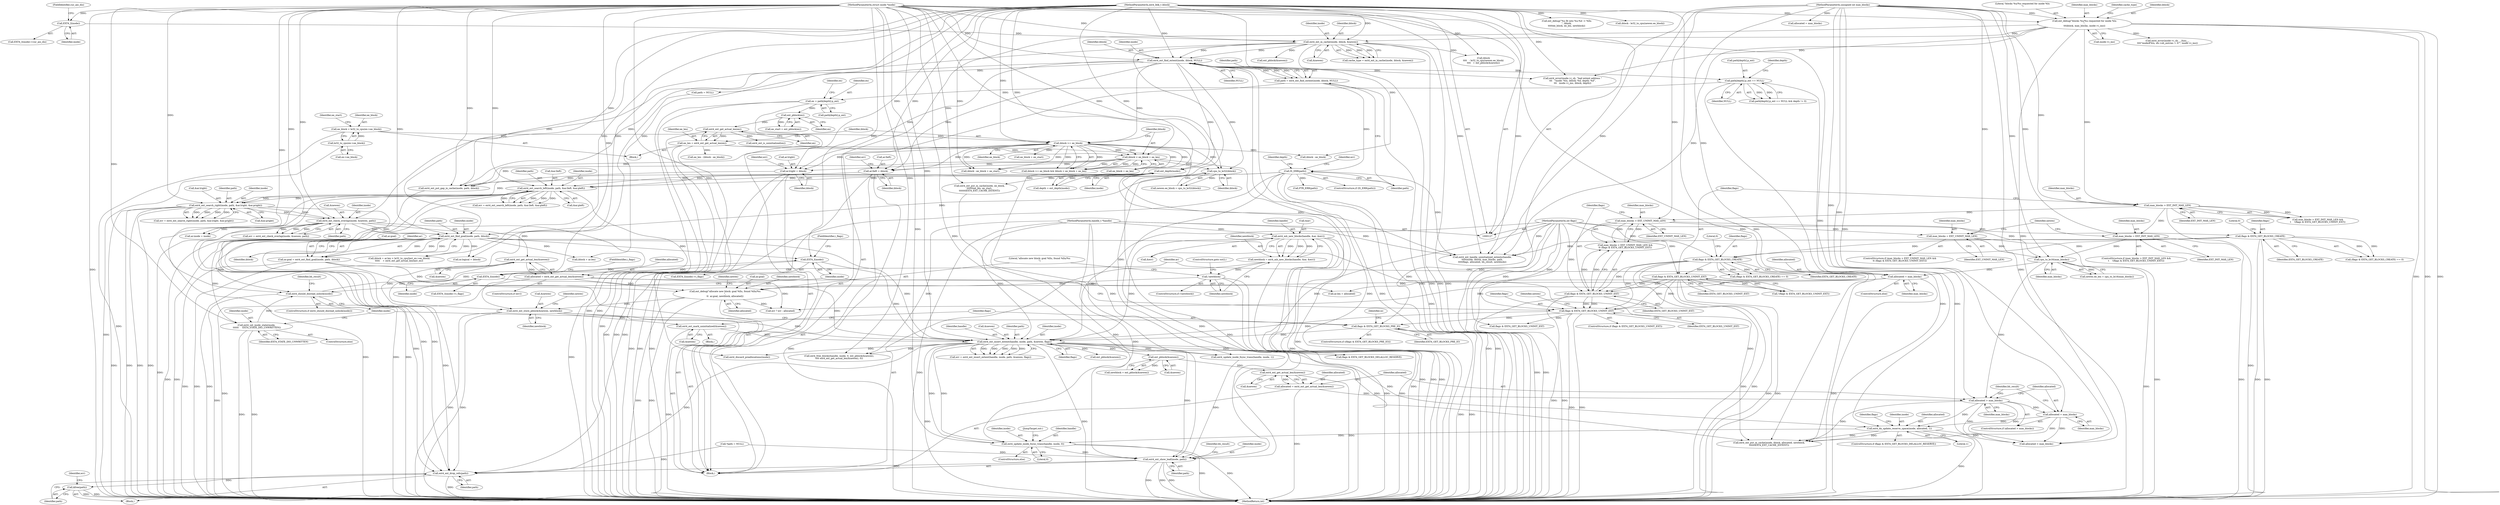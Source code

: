 digraph "0_linux_744692dc059845b2a3022119871846e74d4f6e11@pointer" {
"1000707" [label="(Call,ext4_update_inode_fsync_trans(handle, inode, 0))"];
"1000638" [label="(Call,ext4_ext_insert_extent(handle, inode, path, &newex, flags))"];
"1000523" [label="(Call,ext4_mb_new_blocks(handle, &ar, &err))"];
"1000128" [label="(MethodParameterIn,handle_t *handle)"];
"1000615" [label="(Call,EXT4_I(inode))"];
"1000585" [label="(Call,EXT4_I(inode))"];
"1000577" [label="(Call,ext4_should_dioread_nolock(inode))"];
"1000573" [label="(Call,ext4_set_inode_state(inode,\n \t\t\t\t\t\t     EXT4_STATE_DIO_UNWRITTEN))"];
"1000491" [label="(Call,ext4_ext_find_goal(inode, path, iblock))"];
"1000129" [label="(MethodParameterIn,struct inode *inode)"];
"1000466" [label="(Call,ext4_ext_check_overlap(inode, &newex, path))"];
"1000414" [label="(Call,ext4_ext_search_right(inode, path, &ar.lright, &ar.pright))"];
"1000393" [label="(Call,ext4_ext_search_left(inode, path, &ar.lleft, &ar.pleft))"];
"1000253" [label="(Call,ext_depth(inode))"];
"1000235" [label="(Call,ext4_ext_find_extent(inode, iblock, NULL))"];
"1000178" [label="(Call,ext4_ext_in_cache(inode, iblock, &newex))"];
"1000160" [label="(Call,EXT4_I(inode))"];
"1000169" [label="(Call,ext_debug(\"blocks %u/%u requested for inode %lu\n\",\n\t\t\tiblock, max_blocks, inode->i_ino))"];
"1000130" [label="(MethodParameterIn,ext4_lblk_t iblock)"];
"1000131" [label="(MethodParameterIn,unsigned int max_blocks)"];
"1000240" [label="(Call,IS_ERR(path))"];
"1000233" [label="(Call,path = ext4_ext_find_extent(inode, iblock, NULL))"];
"1000386" [label="(Call,ar.lleft = iblock)"];
"1000322" [label="(Call,iblock < ee_block + ee_len)"];
"1000319" [label="(Call,iblock >= ee_block)"];
"1000301" [label="(Call,ee_block = le32_to_cpu(ex->ee_block))"];
"1000303" [label="(Call,le32_to_cpu(ex->ee_block))"];
"1000313" [label="(Call,ee_len = ext4_ext_get_actual_len(ex))"];
"1000315" [label="(Call,ext4_ext_get_actual_len(ex))"];
"1000310" [label="(Call,ext_pblock(ex))"];
"1000290" [label="(Call,ex = path[depth].p_ext)"];
"1000257" [label="(Call,path[depth].p_ext == NULL)"];
"1000407" [label="(Call,ar.lright = iblock)"];
"1000456" [label="(Call,cpu_to_le32(iblock))"];
"1000557" [label="(Call,ext4_ext_mark_uninitialized(&newex))"];
"1000540" [label="(Call,ext4_ext_store_pblock(&newex, newblock))"];
"1000475" [label="(Call,ext4_ext_get_actual_len(&newex))"];
"1000533" [label="(Call,ext_debug(\"allocate new block: goal %llu, found %llu/%u\n\",\n\t\t  ar.goal, newblock, allocated))"];
"1000487" [label="(Call,ar.goal = ext4_ext_find_goal(inode, path, iblock))"];
"1000530" [label="(Call,!newblock)"];
"1000521" [label="(Call,newblock = ext4_mb_new_blocks(handle, &ar, &err))"];
"1000473" [label="(Call,allocated = ext4_ext_get_actual_len(&newex))"];
"1000479" [label="(Call,allocated = max_blocks)"];
"1000462" [label="(Call,cpu_to_le16(max_blocks))"];
"1000437" [label="(Call,max_blocks = EXT_INIT_MAX_LEN)"];
"1000430" [label="(Call,max_blocks > EXT_INIT_MAX_LEN)"];
"1000449" [label="(Call,max_blocks = EXT_UNINIT_MAX_LEN)"];
"1000443" [label="(Call,max_blocks > EXT_UNINIT_MAX_LEN)"];
"1000561" [label="(Call,flags & EXT4_GET_BLOCKS_PRE_IO)"];
"1000553" [label="(Call,flags & EXT4_GET_BLOCKS_UNINIT_EXT)"];
"1000376" [label="(Call,flags & EXT4_GET_BLOCKS_CREATE)"];
"1000193" [label="(Call,flags & EXT4_GET_BLOCKS_CREATE)"];
"1000133" [label="(MethodParameterIn,int flags)"];
"1000446" [label="(Call,flags & EXT4_GET_BLOCKS_UNINIT_EXT)"];
"1000434" [label="(Call,flags & EXT4_GET_BLOCKS_UNINIT_EXT)"];
"1000685" [label="(Call,ext4_da_update_reserve_space(inode, allocated, 1))"];
"1000676" [label="(Call,allocated = max_blocks)"];
"1000673" [label="(Call,allocated > max_blocks)"];
"1000667" [label="(Call,allocated = ext4_ext_get_actual_len(&newex))"];
"1000669" [label="(Call,ext4_ext_get_actual_len(&newex))"];
"1000664" [label="(Call,ext_pblock(&newex))"];
"1000719" [label="(Call,ext4_ext_show_leaf(inode, path))"];
"1000742" [label="(Call,ext4_ext_drop_refs(path))"];
"1000744" [label="(Call,kfree(path))"];
"1000561" [label="(Call,flags & EXT4_GET_BLOCKS_PRE_IO)"];
"1000711" [label="(JumpTarget,out:)"];
"1000494" [label="(Identifier,iblock)"];
"1000265" [label="(Identifier,depth)"];
"1000723" [label="(Identifier,bh_result)"];
"1000482" [label="(Call,ar.inode = inode)"];
"1000667" [label="(Call,allocated = ext4_ext_get_actual_len(&newex))"];
"1000391" [label="(Call,err = ext4_ext_search_left(inode, path, &ar.lleft, &ar.pleft))"];
"1000681" [label="(ControlStructure,if (flags & EXT4_GET_BLOCKS_DELALLOC_RESERVE))"];
"1000308" [label="(Call,ee_start = ext_pblock(ex))"];
"1000672" [label="(ControlStructure,if (allocated > max_blocks))"];
"1000235" [label="(Call,ext4_ext_find_extent(inode, iblock, NULL))"];
"1000464" [label="(Call,err = ext4_ext_check_overlap(inode, &newex, path))"];
"1000298" [label="(Identifier,ex)"];
"1000533" [label="(Call,ext_debug(\"allocate new block: goal %llu, found %llu/%u\n\",\n\t\t  ar.goal, newblock, allocated))"];
"1000375" [label="(Call,(flags & EXT4_GET_BLOCKS_CREATE) == 0)"];
"1000180" [label="(Identifier,iblock)"];
"1000449" [label="(Call,max_blocks = EXT_UNINIT_MAX_LEN)"];
"1000475" [label="(Call,ext4_ext_get_actual_len(&newex))"];
"1000451" [label="(Identifier,EXT_UNINIT_MAX_LEN)"];
"1000680" [label="(Identifier,bh_result)"];
"1000686" [label="(Identifier,inode)"];
"1000207" [label="(Call,iblock\n\t\t\t\t   - le32_to_cpu(newex.ee_block)\n\t\t\t\t   + ext_pblock(&newex))"];
"1000362" [label="(Call,ext4_ext_handle_uninitialized_extents(handle,\n\t\t\t\t\tinode, iblock, max_blocks, path,\n\t\t\t\t\tflags, allocated, bh_result, newblock))"];
"1000500" [label="(Call,ar.len = allocated)"];
"1000304" [label="(Call,ex->ee_block)"];
"1000376" [label="(Call,flags & EXT4_GET_BLOCKS_CREATE)"];
"1000573" [label="(Call,ext4_set_inode_state(inode,\n \t\t\t\t\t\t     EXT4_STATE_DIO_UNWRITTEN))"];
"1000487" [label="(Call,ar.goal = ext4_ext_find_goal(inode, path, iblock))"];
"1000254" [label="(Identifier,inode)"];
"1000495" [label="(Call,ar.logical = iblock)"];
"1000555" [label="(Identifier,EXT4_GET_BLOCKS_UNINIT_EXT)"];
"1000176" [label="(Call,cache_type = ext4_ext_in_cache(inode, iblock, &newex))"];
"1000131" [label="(MethodParameterIn,unsigned int max_blocks)"];
"1000691" [label="(Call,flags & EXT4_GET_BLOCKS_UNINIT_EXT)"];
"1000675" [label="(Identifier,max_blocks)"];
"1000128" [label="(MethodParameterIn,handle_t *handle)"];
"1000577" [label="(Call,ext4_should_dioread_nolock(inode))"];
"1000492" [label="(Identifier,inode)"];
"1000470" [label="(Identifier,path)"];
"1000377" [label="(Identifier,flags)"];
"1000741" [label="(Block,)"];
"1000713" [label="(Call,allocated > max_blocks)"];
"1000161" [label="(Identifier,inode)"];
"1000586" [label="(Identifier,inode)"];
"1000532" [label="(ControlStructure,goto out2;)"];
"1000313" [label="(Call,ee_len = ext4_ext_get_actual_len(ex))"];
"1000415" [label="(Identifier,inode)"];
"1000134" [label="(Block,)"];
"1000601" [label="(Call,iblock + ar.len)"];
"1000330" [label="(Call,iblock - ee_block + ee_start)"];
"1000444" [label="(Identifier,max_blocks)"];
"1000491" [label="(Call,ext4_ext_find_goal(inode, path, iblock))"];
"1000665" [label="(Call,&newex)"];
"1000702" [label="(Call,ext4_update_inode_fsync_trans(handle, inode, 1))"];
"1000162" [label="(FieldIdentifier,cur_aio_dio)"];
"1000436" [label="(Identifier,EXT4_GET_BLOCKS_UNINIT_EXT)"];
"1000688" [label="(Literal,1)"];
"1000309" [label="(Identifier,ee_start)"];
"1000314" [label="(Identifier,ee_len)"];
"1000748" [label="(Identifier,err)"];
"1000614" [label="(Call,EXT4_I(inode)->i_flags)"];
"1000615" [label="(Call,EXT4_I(inode))"];
"1000290" [label="(Call,ex = path[depth].p_ext)"];
"1000433" [label="(Call,!(flags & EXT4_GET_BLOCKS_UNINIT_EXT))"];
"1000542" [label="(Identifier,newex)"];
"1000466" [label="(Call,ext4_ext_check_overlap(inode, &newex, path))"];
"1000479" [label="(Call,allocated = max_blocks)"];
"1000751" [label="(MethodReturn,int)"];
"1000437" [label="(Call,max_blocks = EXT_INIT_MAX_LEN)"];
"1000530" [label="(Call,!newblock)"];
"1000650" [label="(Call,ext4_free_blocks(handle, inode, 0, ext_pblock(&newex),\n\t\t\t\t ext4_ext_get_actual_len(&newex), 0))"];
"1000454" [label="(Identifier,newex)"];
"1000302" [label="(Identifier,ee_block)"];
"1000179" [label="(Identifier,inode)"];
"1000421" [label="(Call,&ar.pright)"];
"1000435" [label="(Identifier,flags)"];
"1000587" [label="(FieldIdentifier,i_flags)"];
"1000478" [label="(ControlStructure,else)"];
"1000136" [label="(Call,*path = NULL)"];
"1000640" [label="(Identifier,inode)"];
"1000253" [label="(Call,ext_depth(inode))"];
"1000236" [label="(Identifier,inode)"];
"1000178" [label="(Call,ext4_ext_in_cache(inode, iblock, &newex))"];
"1000716" [label="(Call,allocated = max_blocks)"];
"1000319" [label="(Call,iblock >= ee_block)"];
"1000311" [label="(Identifier,ex)"];
"1000256" [label="(Call,path[depth].p_ext == NULL && depth != 0)"];
"1000323" [label="(Identifier,iblock)"];
"1000413" [label="(Identifier,err)"];
"1000708" [label="(Identifier,handle)"];
"1000639" [label="(Identifier,handle)"];
"1000173" [label="(Call,inode->i_ino)"];
"1000428" [label="(ControlStructure,if (max_blocks > EXT_INIT_MAX_LEN &&\n\t    !(flags & EXT4_GET_BLOCKS_UNINIT_EXT)))"];
"1000531" [label="(Identifier,newblock)"];
"1000432" [label="(Identifier,EXT_INIT_MAX_LEN)"];
"1000541" [label="(Call,&newex)"];
"1000322" [label="(Call,iblock < ee_block + ee_len)"];
"1000677" [label="(Identifier,allocated)"];
"1000434" [label="(Call,flags & EXT4_GET_BLOCKS_UNINIT_EXT)"];
"1000575" [label="(Identifier,EXT4_STATE_DIO_UNWRITTEN)"];
"1000687" [label="(Identifier,allocated)"];
"1000744" [label="(Call,kfree(path))"];
"1000450" [label="(Identifier,max_blocks)"];
"1000159" [label="(Call,EXT4_I(inode)->cur_aio_dio)"];
"1000636" [label="(Call,err = ext4_ext_insert_extent(handle, inode, path, &newex, flags))"];
"1000493" [label="(Identifier,path)"];
"1000546" [label="(Identifier,newex)"];
"1000238" [label="(Identifier,NULL)"];
"1000172" [label="(Identifier,max_blocks)"];
"1000481" [label="(Identifier,max_blocks)"];
"1000353" [label="(Call,ext4_ext_put_in_cache(inode, ee_block,\n\t\t\t\t\t\t\tee_len, ee_start,\n\t\t\t\t\t\t\tEXT4_EXT_CACHE_EXTENT))"];
"1000617" [label="(FieldIdentifier,i_flags)"];
"1000535" [label="(Call,ar.goal)"];
"1000642" [label="(Call,&newex)"];
"1000682" [label="(Call,flags & EXT4_GET_BLOCKS_DELALLOC_RESERVE)"];
"1000674" [label="(Identifier,allocated)"];
"1000234" [label="(Identifier,path)"];
"1000669" [label="(Call,ext4_ext_get_actual_len(&newex))"];
"1000719" [label="(Call,ext4_ext_show_leaf(inode, path))"];
"1000393" [label="(Call,ext4_ext_search_left(inode, path, &ar.lleft, &ar.pleft))"];
"1000169" [label="(Call,ext_debug(\"blocks %u/%u requested for inode %lu\n\",\n\t\t\tiblock, max_blocks, inode->i_ino))"];
"1000160" [label="(Call,EXT4_I(inode))"];
"1000521" [label="(Call,newblock = ext4_mb_new_blocks(handle, &ar, &err))"];
"1000386" [label="(Call,ar.lleft = iblock)"];
"1000430" [label="(Call,max_blocks > EXT_INIT_MAX_LEN)"];
"1000710" [label="(Literal,0)"];
"1000474" [label="(Identifier,allocated)"];
"1000438" [label="(Identifier,max_blocks)"];
"1000448" [label="(Identifier,EXT4_GET_BLOCKS_UNINIT_EXT)"];
"1000446" [label="(Call,flags & EXT4_GET_BLOCKS_UNINIT_EXT)"];
"1000292" [label="(Call,path[depth].p_ext)"];
"1000417" [label="(Call,&ar.lright)"];
"1000488" [label="(Call,ar.goal)"];
"1000664" [label="(Call,ext_pblock(&newex))"];
"1000324" [label="(Call,ee_block + ee_len)"];
"1000559" [label="(Identifier,newex)"];
"1000268" [label="(Call,ext4_error(inode->i_sb, \"bad extent address \"\n\t\t\t   \"inode: %lu, iblock: %d, depth: %d\",\n\t\t\t   inode->i_ino, iblock, depth))"];
"1000130" [label="(MethodParameterIn,ext4_lblk_t iblock)"];
"1000497" [label="(Identifier,ar)"];
"1000644" [label="(Identifier,flags)"];
"1000529" [label="(ControlStructure,if (!newblock))"];
"1000580" [label="(Identifier,bh_result)"];
"1000463" [label="(Identifier,max_blocks)"];
"1000439" [label="(Identifier,EXT_INIT_MAX_LEN)"];
"1000443" [label="(Call,max_blocks > EXT_UNINIT_MAX_LEN)"];
"1000395" [label="(Identifier,path)"];
"1000685" [label="(Call,ext4_da_update_reserve_space(inode, allocated, 1))"];
"1000244" [label="(Identifier,err)"];
"1000392" [label="(Identifier,err)"];
"1000332" [label="(Call,ee_block + ee_start)"];
"1000299" [label="(Block,)"];
"1000237" [label="(Identifier,iblock)"];
"1000315" [label="(Call,ext4_ext_get_actual_len(ex))"];
"1000696" [label="(Call,ext4_ext_put_in_cache(inode, iblock, allocated, newblock,\n\t\t\t\t\t\tEXT4_EXT_CACHE_EXTENT))"];
"1000616" [label="(Identifier,inode)"];
"1000692" [label="(Identifier,flags)"];
"1000585" [label="(Call,EXT4_I(inode))"];
"1000743" [label="(Identifier,path)"];
"1000578" [label="(Identifier,inode)"];
"1000240" [label="(Call,IS_ERR(path))"];
"1000133" [label="(MethodParameterIn,int flags)"];
"1000396" [label="(Call,&ar.lleft)"];
"1000193" [label="(Call,flags & EXT4_GET_BLOCKS_CREATE)"];
"1000431" [label="(Identifier,max_blocks)"];
"1000379" [label="(Literal,0)"];
"1000407" [label="(Call,ar.lright = iblock)"];
"1000387" [label="(Call,ar.lleft)"];
"1000129" [label="(MethodParameterIn,struct inode *inode)"];
"1000411" [label="(Identifier,iblock)"];
"1000408" [label="(Call,ar.lright)"];
"1000342" [label="(Call,ext_debug(\"%u fit into %u:%d -> %llu\n\", iblock,\n\t\t\t\t\tee_block, ee_len, newblock))"];
"1000320" [label="(Identifier,iblock)"];
"1000257" [label="(Call,path[depth].p_ext == NULL)"];
"1000457" [label="(Identifier,iblock)"];
"1000627" [label="(Call,ext4_error(inode->i_sb, __func__,\n\t\t\t\t\"inode#%lu, eh->eh_entries = 0!\", inode->i_ino))"];
"1000263" [label="(Identifier,NULL)"];
"1000241" [label="(Identifier,path)"];
"1000400" [label="(Call,&ar.pleft)"];
"1000721" [label="(Identifier,path)"];
"1000745" [label="(Identifier,path)"];
"1000239" [label="(ControlStructure,if (IS_ERR(path)))"];
"1000192" [label="(Call,(flags & EXT4_GET_BLOCKS_CREATE) == 0)"];
"1000310" [label="(Call,ext_pblock(ex))"];
"1000195" [label="(Identifier,EXT4_GET_BLOCKS_CREATE)"];
"1000670" [label="(Call,&newex)"];
"1000673" [label="(Call,allocated > max_blocks)"];
"1000442" [label="(Call,max_blocks > EXT_UNINIT_MAX_LEN &&\n\t\t (flags & EXT4_GET_BLOCKS_UNINIT_EXT))"];
"1000214" [label="(Call,ext_pblock(&newex))"];
"1000576" [label="(ControlStructure,if (ext4_should_dioread_nolock(inode)))"];
"1000177" [label="(Identifier,cache_type)"];
"1000574" [label="(Identifier,inode)"];
"1000233" [label="(Call,path = ext4_ext_find_extent(inode, iblock, NULL))"];
"1000252" [label="(Identifier,depth)"];
"1000706" [label="(ControlStructure,else)"];
"1000584" [label="(Call,EXT4_I(inode)->i_flags)"];
"1000171" [label="(Identifier,iblock)"];
"1000462" [label="(Call,cpu_to_le16(max_blocks))"];
"1000316" [label="(Identifier,ex)"];
"1000429" [label="(Call,max_blocks > EXT_INIT_MAX_LEN &&\n\t    !(flags & EXT4_GET_BLOCKS_UNINIT_EXT))"];
"1000720" [label="(Identifier,inode)"];
"1000709" [label="(Identifier,inode)"];
"1000468" [label="(Call,&newex)"];
"1000452" [label="(Call,newex.ee_block = cpu_to_le32(iblock))"];
"1000556" [label="(Block,)"];
"1000456" [label="(Call,cpu_to_le32(iblock))"];
"1000641" [label="(Identifier,path)"];
"1000648" [label="(Call,ext4_discard_preallocations(inode))"];
"1000471" [label="(ControlStructure,if (err))"];
"1000558" [label="(Call,&newex)"];
"1000742" [label="(Call,ext4_ext_drop_refs(path))"];
"1000247" [label="(Call,path = NULL)"];
"1000638" [label="(Call,ext4_ext_insert_extent(handle, inode, path, &newex, flags))"];
"1000476" [label="(Call,&newex)"];
"1000563" [label="(Identifier,EXT4_GET_BLOCKS_PRE_IO)"];
"1000394" [label="(Identifier,inode)"];
"1000539" [label="(Identifier,allocated)"];
"1000600" [label="(Call,iblock + ar.len > le32_to_cpu(last_ex->ee_block)\n\t\t\t\t\t    + ext4_ext_get_actual_len(last_ex))"];
"1000170" [label="(Literal,\"blocks %u/%u requested for inode %lu\n\")"];
"1000291" [label="(Identifier,ex)"];
"1000654" [label="(Call,ext_pblock(&newex))"];
"1000223" [label="(Call,iblock - le32_to_cpu(newex.ee_block))"];
"1000303" [label="(Call,le32_to_cpu(ex->ee_block))"];
"1000557" [label="(Call,ext4_ext_mark_uninitialized(&newex))"];
"1000251" [label="(Call,depth = ext_depth(inode))"];
"1000525" [label="(Call,&ar)"];
"1000447" [label="(Identifier,flags)"];
"1000554" [label="(Identifier,flags)"];
"1000194" [label="(Identifier,flags)"];
"1000196" [label="(Literal,0)"];
"1000560" [label="(ControlStructure,if ((flags & EXT4_GET_BLOCKS_PRE_IO)))"];
"1000258" [label="(Call,path[depth].p_ext)"];
"1000534" [label="(Literal,\"allocate new block: goal %llu, found %llu/%u\n\")"];
"1000527" [label="(Call,&err)"];
"1000480" [label="(Identifier,allocated)"];
"1000668" [label="(Identifier,allocated)"];
"1000662" [label="(Call,newblock = ext_pblock(&newex))"];
"1000553" [label="(Call,flags & EXT4_GET_BLOCKS_UNINIT_EXT)"];
"1000522" [label="(Identifier,newblock)"];
"1000552" [label="(ControlStructure,if (flags & EXT4_GET_BLOCKS_UNINIT_EXT))"];
"1000301" [label="(Call,ee_block = le32_to_cpu(ex->ee_block))"];
"1000318" [label="(Call,iblock >= ee_block && iblock < ee_block + ee_len)"];
"1000441" [label="(ControlStructure,if (max_blocks > EXT_UNINIT_MAX_LEN &&\n\t\t (flags & EXT4_GET_BLOCKS_UNINIT_EXT)))"];
"1000707" [label="(Call,ext4_update_inode_fsync_trans(handle, inode, 0))"];
"1000390" [label="(Identifier,iblock)"];
"1000540" [label="(Call,ext4_ext_store_pblock(&newex, newblock))"];
"1000562" [label="(Identifier,flags)"];
"1000566" [label="(Identifier,io)"];
"1000524" [label="(Identifier,handle)"];
"1000339" [label="(Call,iblock - ee_block)"];
"1000467" [label="(Identifier,inode)"];
"1000350" [label="(Call,ext4_ext_is_uninitialized(ex))"];
"1000676" [label="(Call,allocated = max_blocks)"];
"1000378" [label="(Identifier,EXT4_GET_BLOCKS_CREATE)"];
"1000445" [label="(Identifier,EXT_UNINIT_MAX_LEN)"];
"1000337" [label="(Call,ee_len - (iblock - ee_block))"];
"1000414" [label="(Call,ext4_ext_search_right(inode, path, &ar.lright, &ar.pright))"];
"1000181" [label="(Call,&newex)"];
"1000381" [label="(Call,ext4_ext_put_gap_in_cache(inode, path, iblock))"];
"1000321" [label="(Identifier,ee_block)"];
"1000245" [label="(Call,PTR_ERR(path))"];
"1000543" [label="(Identifier,newblock)"];
"1000538" [label="(Identifier,newblock)"];
"1000747" [label="(Call,err ? err : allocated)"];
"1000458" [label="(Call,newex.ee_len = cpu_to_le16(max_blocks))"];
"1000523" [label="(Call,ext4_mb_new_blocks(handle, &ar, &err))"];
"1000678" [label="(Identifier,max_blocks)"];
"1000572" [label="(ControlStructure,else)"];
"1000484" [label="(Identifier,ar)"];
"1000416" [label="(Identifier,path)"];
"1000412" [label="(Call,err = ext4_ext_search_right(inode, path, &ar.lright, &ar.pright))"];
"1000473" [label="(Call,allocated = ext4_ext_get_actual_len(&newex))"];
"1000707" -> "1000706"  [label="AST: "];
"1000707" -> "1000710"  [label="CFG: "];
"1000708" -> "1000707"  [label="AST: "];
"1000709" -> "1000707"  [label="AST: "];
"1000710" -> "1000707"  [label="AST: "];
"1000711" -> "1000707"  [label="CFG: "];
"1000707" -> "1000751"  [label="DDG: "];
"1000707" -> "1000751"  [label="DDG: "];
"1000638" -> "1000707"  [label="DDG: "];
"1000638" -> "1000707"  [label="DDG: "];
"1000128" -> "1000707"  [label="DDG: "];
"1000685" -> "1000707"  [label="DDG: "];
"1000129" -> "1000707"  [label="DDG: "];
"1000707" -> "1000719"  [label="DDG: "];
"1000638" -> "1000636"  [label="AST: "];
"1000638" -> "1000644"  [label="CFG: "];
"1000639" -> "1000638"  [label="AST: "];
"1000640" -> "1000638"  [label="AST: "];
"1000641" -> "1000638"  [label="AST: "];
"1000642" -> "1000638"  [label="AST: "];
"1000644" -> "1000638"  [label="AST: "];
"1000636" -> "1000638"  [label="CFG: "];
"1000638" -> "1000751"  [label="DDG: "];
"1000638" -> "1000751"  [label="DDG: "];
"1000638" -> "1000636"  [label="DDG: "];
"1000638" -> "1000636"  [label="DDG: "];
"1000638" -> "1000636"  [label="DDG: "];
"1000638" -> "1000636"  [label="DDG: "];
"1000638" -> "1000636"  [label="DDG: "];
"1000523" -> "1000638"  [label="DDG: "];
"1000128" -> "1000638"  [label="DDG: "];
"1000615" -> "1000638"  [label="DDG: "];
"1000585" -> "1000638"  [label="DDG: "];
"1000129" -> "1000638"  [label="DDG: "];
"1000491" -> "1000638"  [label="DDG: "];
"1000557" -> "1000638"  [label="DDG: "];
"1000540" -> "1000638"  [label="DDG: "];
"1000561" -> "1000638"  [label="DDG: "];
"1000553" -> "1000638"  [label="DDG: "];
"1000133" -> "1000638"  [label="DDG: "];
"1000638" -> "1000648"  [label="DDG: "];
"1000638" -> "1000650"  [label="DDG: "];
"1000638" -> "1000654"  [label="DDG: "];
"1000638" -> "1000664"  [label="DDG: "];
"1000638" -> "1000682"  [label="DDG: "];
"1000638" -> "1000685"  [label="DDG: "];
"1000638" -> "1000696"  [label="DDG: "];
"1000638" -> "1000702"  [label="DDG: "];
"1000638" -> "1000719"  [label="DDG: "];
"1000638" -> "1000742"  [label="DDG: "];
"1000523" -> "1000521"  [label="AST: "];
"1000523" -> "1000527"  [label="CFG: "];
"1000524" -> "1000523"  [label="AST: "];
"1000525" -> "1000523"  [label="AST: "];
"1000527" -> "1000523"  [label="AST: "];
"1000521" -> "1000523"  [label="CFG: "];
"1000523" -> "1000751"  [label="DDG: "];
"1000523" -> "1000751"  [label="DDG: "];
"1000523" -> "1000751"  [label="DDG: "];
"1000523" -> "1000521"  [label="DDG: "];
"1000523" -> "1000521"  [label="DDG: "];
"1000523" -> "1000521"  [label="DDG: "];
"1000128" -> "1000523"  [label="DDG: "];
"1000128" -> "1000127"  [label="AST: "];
"1000128" -> "1000751"  [label="DDG: "];
"1000128" -> "1000362"  [label="DDG: "];
"1000128" -> "1000650"  [label="DDG: "];
"1000128" -> "1000702"  [label="DDG: "];
"1000615" -> "1000614"  [label="AST: "];
"1000615" -> "1000616"  [label="CFG: "];
"1000616" -> "1000615"  [label="AST: "];
"1000617" -> "1000615"  [label="CFG: "];
"1000585" -> "1000615"  [label="DDG: "];
"1000129" -> "1000615"  [label="DDG: "];
"1000585" -> "1000584"  [label="AST: "];
"1000585" -> "1000586"  [label="CFG: "];
"1000586" -> "1000585"  [label="AST: "];
"1000587" -> "1000585"  [label="CFG: "];
"1000577" -> "1000585"  [label="DDG: "];
"1000491" -> "1000585"  [label="DDG: "];
"1000129" -> "1000585"  [label="DDG: "];
"1000577" -> "1000576"  [label="AST: "];
"1000577" -> "1000578"  [label="CFG: "];
"1000578" -> "1000577"  [label="AST: "];
"1000580" -> "1000577"  [label="CFG: "];
"1000586" -> "1000577"  [label="CFG: "];
"1000577" -> "1000751"  [label="DDG: "];
"1000573" -> "1000577"  [label="DDG: "];
"1000491" -> "1000577"  [label="DDG: "];
"1000129" -> "1000577"  [label="DDG: "];
"1000573" -> "1000572"  [label="AST: "];
"1000573" -> "1000575"  [label="CFG: "];
"1000574" -> "1000573"  [label="AST: "];
"1000575" -> "1000573"  [label="AST: "];
"1000578" -> "1000573"  [label="CFG: "];
"1000573" -> "1000751"  [label="DDG: "];
"1000573" -> "1000751"  [label="DDG: "];
"1000491" -> "1000573"  [label="DDG: "];
"1000129" -> "1000573"  [label="DDG: "];
"1000491" -> "1000487"  [label="AST: "];
"1000491" -> "1000494"  [label="CFG: "];
"1000492" -> "1000491"  [label="AST: "];
"1000493" -> "1000491"  [label="AST: "];
"1000494" -> "1000491"  [label="AST: "];
"1000487" -> "1000491"  [label="CFG: "];
"1000491" -> "1000751"  [label="DDG: "];
"1000491" -> "1000751"  [label="DDG: "];
"1000491" -> "1000487"  [label="DDG: "];
"1000491" -> "1000487"  [label="DDG: "];
"1000491" -> "1000487"  [label="DDG: "];
"1000129" -> "1000491"  [label="DDG: "];
"1000466" -> "1000491"  [label="DDG: "];
"1000466" -> "1000491"  [label="DDG: "];
"1000456" -> "1000491"  [label="DDG: "];
"1000130" -> "1000491"  [label="DDG: "];
"1000491" -> "1000495"  [label="DDG: "];
"1000491" -> "1000600"  [label="DDG: "];
"1000491" -> "1000601"  [label="DDG: "];
"1000491" -> "1000696"  [label="DDG: "];
"1000491" -> "1000742"  [label="DDG: "];
"1000129" -> "1000127"  [label="AST: "];
"1000129" -> "1000751"  [label="DDG: "];
"1000129" -> "1000160"  [label="DDG: "];
"1000129" -> "1000178"  [label="DDG: "];
"1000129" -> "1000235"  [label="DDG: "];
"1000129" -> "1000253"  [label="DDG: "];
"1000129" -> "1000353"  [label="DDG: "];
"1000129" -> "1000362"  [label="DDG: "];
"1000129" -> "1000381"  [label="DDG: "];
"1000129" -> "1000393"  [label="DDG: "];
"1000129" -> "1000414"  [label="DDG: "];
"1000129" -> "1000466"  [label="DDG: "];
"1000129" -> "1000482"  [label="DDG: "];
"1000129" -> "1000648"  [label="DDG: "];
"1000129" -> "1000650"  [label="DDG: "];
"1000129" -> "1000685"  [label="DDG: "];
"1000129" -> "1000696"  [label="DDG: "];
"1000129" -> "1000702"  [label="DDG: "];
"1000129" -> "1000719"  [label="DDG: "];
"1000466" -> "1000464"  [label="AST: "];
"1000466" -> "1000470"  [label="CFG: "];
"1000467" -> "1000466"  [label="AST: "];
"1000468" -> "1000466"  [label="AST: "];
"1000470" -> "1000466"  [label="AST: "];
"1000464" -> "1000466"  [label="CFG: "];
"1000466" -> "1000751"  [label="DDG: "];
"1000466" -> "1000464"  [label="DDG: "];
"1000466" -> "1000464"  [label="DDG: "];
"1000466" -> "1000464"  [label="DDG: "];
"1000414" -> "1000466"  [label="DDG: "];
"1000414" -> "1000466"  [label="DDG: "];
"1000178" -> "1000466"  [label="DDG: "];
"1000466" -> "1000475"  [label="DDG: "];
"1000466" -> "1000482"  [label="DDG: "];
"1000466" -> "1000540"  [label="DDG: "];
"1000414" -> "1000412"  [label="AST: "];
"1000414" -> "1000421"  [label="CFG: "];
"1000415" -> "1000414"  [label="AST: "];
"1000416" -> "1000414"  [label="AST: "];
"1000417" -> "1000414"  [label="AST: "];
"1000421" -> "1000414"  [label="AST: "];
"1000412" -> "1000414"  [label="CFG: "];
"1000414" -> "1000751"  [label="DDG: "];
"1000414" -> "1000751"  [label="DDG: "];
"1000414" -> "1000751"  [label="DDG: "];
"1000414" -> "1000751"  [label="DDG: "];
"1000414" -> "1000412"  [label="DDG: "];
"1000414" -> "1000412"  [label="DDG: "];
"1000414" -> "1000412"  [label="DDG: "];
"1000414" -> "1000412"  [label="DDG: "];
"1000393" -> "1000414"  [label="DDG: "];
"1000393" -> "1000414"  [label="DDG: "];
"1000407" -> "1000414"  [label="DDG: "];
"1000414" -> "1000742"  [label="DDG: "];
"1000393" -> "1000391"  [label="AST: "];
"1000393" -> "1000400"  [label="CFG: "];
"1000394" -> "1000393"  [label="AST: "];
"1000395" -> "1000393"  [label="AST: "];
"1000396" -> "1000393"  [label="AST: "];
"1000400" -> "1000393"  [label="AST: "];
"1000391" -> "1000393"  [label="CFG: "];
"1000393" -> "1000751"  [label="DDG: "];
"1000393" -> "1000751"  [label="DDG: "];
"1000393" -> "1000751"  [label="DDG: "];
"1000393" -> "1000751"  [label="DDG: "];
"1000393" -> "1000391"  [label="DDG: "];
"1000393" -> "1000391"  [label="DDG: "];
"1000393" -> "1000391"  [label="DDG: "];
"1000393" -> "1000391"  [label="DDG: "];
"1000253" -> "1000393"  [label="DDG: "];
"1000240" -> "1000393"  [label="DDG: "];
"1000386" -> "1000393"  [label="DDG: "];
"1000393" -> "1000742"  [label="DDG: "];
"1000253" -> "1000251"  [label="AST: "];
"1000253" -> "1000254"  [label="CFG: "];
"1000254" -> "1000253"  [label="AST: "];
"1000251" -> "1000253"  [label="CFG: "];
"1000253" -> "1000751"  [label="DDG: "];
"1000253" -> "1000251"  [label="DDG: "];
"1000235" -> "1000253"  [label="DDG: "];
"1000253" -> "1000353"  [label="DDG: "];
"1000253" -> "1000362"  [label="DDG: "];
"1000253" -> "1000381"  [label="DDG: "];
"1000235" -> "1000233"  [label="AST: "];
"1000235" -> "1000238"  [label="CFG: "];
"1000236" -> "1000235"  [label="AST: "];
"1000237" -> "1000235"  [label="AST: "];
"1000238" -> "1000235"  [label="AST: "];
"1000233" -> "1000235"  [label="CFG: "];
"1000235" -> "1000751"  [label="DDG: "];
"1000235" -> "1000751"  [label="DDG: "];
"1000235" -> "1000233"  [label="DDG: "];
"1000235" -> "1000233"  [label="DDG: "];
"1000235" -> "1000233"  [label="DDG: "];
"1000178" -> "1000235"  [label="DDG: "];
"1000178" -> "1000235"  [label="DDG: "];
"1000130" -> "1000235"  [label="DDG: "];
"1000235" -> "1000247"  [label="DDG: "];
"1000235" -> "1000257"  [label="DDG: "];
"1000235" -> "1000268"  [label="DDG: "];
"1000235" -> "1000319"  [label="DDG: "];
"1000235" -> "1000381"  [label="DDG: "];
"1000235" -> "1000386"  [label="DDG: "];
"1000235" -> "1000407"  [label="DDG: "];
"1000235" -> "1000456"  [label="DDG: "];
"1000178" -> "1000176"  [label="AST: "];
"1000178" -> "1000181"  [label="CFG: "];
"1000179" -> "1000178"  [label="AST: "];
"1000180" -> "1000178"  [label="AST: "];
"1000181" -> "1000178"  [label="AST: "];
"1000176" -> "1000178"  [label="CFG: "];
"1000178" -> "1000751"  [label="DDG: "];
"1000178" -> "1000751"  [label="DDG: "];
"1000178" -> "1000751"  [label="DDG: "];
"1000178" -> "1000176"  [label="DDG: "];
"1000178" -> "1000176"  [label="DDG: "];
"1000178" -> "1000176"  [label="DDG: "];
"1000160" -> "1000178"  [label="DDG: "];
"1000169" -> "1000178"  [label="DDG: "];
"1000130" -> "1000178"  [label="DDG: "];
"1000178" -> "1000207"  [label="DDG: "];
"1000178" -> "1000214"  [label="DDG: "];
"1000178" -> "1000719"  [label="DDG: "];
"1000160" -> "1000159"  [label="AST: "];
"1000160" -> "1000161"  [label="CFG: "];
"1000161" -> "1000160"  [label="AST: "];
"1000162" -> "1000160"  [label="CFG: "];
"1000169" -> "1000134"  [label="AST: "];
"1000169" -> "1000173"  [label="CFG: "];
"1000170" -> "1000169"  [label="AST: "];
"1000171" -> "1000169"  [label="AST: "];
"1000172" -> "1000169"  [label="AST: "];
"1000173" -> "1000169"  [label="AST: "];
"1000177" -> "1000169"  [label="CFG: "];
"1000169" -> "1000751"  [label="DDG: "];
"1000169" -> "1000751"  [label="DDG: "];
"1000169" -> "1000751"  [label="DDG: "];
"1000130" -> "1000169"  [label="DDG: "];
"1000131" -> "1000169"  [label="DDG: "];
"1000169" -> "1000268"  [label="DDG: "];
"1000169" -> "1000362"  [label="DDG: "];
"1000169" -> "1000430"  [label="DDG: "];
"1000169" -> "1000627"  [label="DDG: "];
"1000169" -> "1000713"  [label="DDG: "];
"1000130" -> "1000127"  [label="AST: "];
"1000130" -> "1000751"  [label="DDG: "];
"1000130" -> "1000207"  [label="DDG: "];
"1000130" -> "1000223"  [label="DDG: "];
"1000130" -> "1000268"  [label="DDG: "];
"1000130" -> "1000319"  [label="DDG: "];
"1000130" -> "1000322"  [label="DDG: "];
"1000130" -> "1000330"  [label="DDG: "];
"1000130" -> "1000339"  [label="DDG: "];
"1000130" -> "1000342"  [label="DDG: "];
"1000130" -> "1000362"  [label="DDG: "];
"1000130" -> "1000381"  [label="DDG: "];
"1000130" -> "1000386"  [label="DDG: "];
"1000130" -> "1000407"  [label="DDG: "];
"1000130" -> "1000456"  [label="DDG: "];
"1000130" -> "1000495"  [label="DDG: "];
"1000130" -> "1000600"  [label="DDG: "];
"1000130" -> "1000601"  [label="DDG: "];
"1000130" -> "1000696"  [label="DDG: "];
"1000131" -> "1000127"  [label="AST: "];
"1000131" -> "1000751"  [label="DDG: "];
"1000131" -> "1000362"  [label="DDG: "];
"1000131" -> "1000430"  [label="DDG: "];
"1000131" -> "1000437"  [label="DDG: "];
"1000131" -> "1000443"  [label="DDG: "];
"1000131" -> "1000449"  [label="DDG: "];
"1000131" -> "1000462"  [label="DDG: "];
"1000131" -> "1000479"  [label="DDG: "];
"1000131" -> "1000673"  [label="DDG: "];
"1000131" -> "1000676"  [label="DDG: "];
"1000131" -> "1000713"  [label="DDG: "];
"1000131" -> "1000716"  [label="DDG: "];
"1000240" -> "1000239"  [label="AST: "];
"1000240" -> "1000241"  [label="CFG: "];
"1000241" -> "1000240"  [label="AST: "];
"1000244" -> "1000240"  [label="CFG: "];
"1000252" -> "1000240"  [label="CFG: "];
"1000240" -> "1000751"  [label="DDG: "];
"1000240" -> "1000751"  [label="DDG: "];
"1000233" -> "1000240"  [label="DDG: "];
"1000240" -> "1000245"  [label="DDG: "];
"1000240" -> "1000362"  [label="DDG: "];
"1000240" -> "1000381"  [label="DDG: "];
"1000240" -> "1000719"  [label="DDG: "];
"1000240" -> "1000742"  [label="DDG: "];
"1000233" -> "1000134"  [label="AST: "];
"1000234" -> "1000233"  [label="AST: "];
"1000241" -> "1000233"  [label="CFG: "];
"1000233" -> "1000751"  [label="DDG: "];
"1000386" -> "1000134"  [label="AST: "];
"1000386" -> "1000390"  [label="CFG: "];
"1000387" -> "1000386"  [label="AST: "];
"1000390" -> "1000386"  [label="AST: "];
"1000392" -> "1000386"  [label="CFG: "];
"1000386" -> "1000751"  [label="DDG: "];
"1000386" -> "1000751"  [label="DDG: "];
"1000322" -> "1000386"  [label="DDG: "];
"1000319" -> "1000386"  [label="DDG: "];
"1000322" -> "1000318"  [label="AST: "];
"1000322" -> "1000324"  [label="CFG: "];
"1000323" -> "1000322"  [label="AST: "];
"1000324" -> "1000322"  [label="AST: "];
"1000318" -> "1000322"  [label="CFG: "];
"1000322" -> "1000751"  [label="DDG: "];
"1000322" -> "1000318"  [label="DDG: "];
"1000322" -> "1000318"  [label="DDG: "];
"1000319" -> "1000322"  [label="DDG: "];
"1000319" -> "1000322"  [label="DDG: "];
"1000313" -> "1000322"  [label="DDG: "];
"1000322" -> "1000330"  [label="DDG: "];
"1000322" -> "1000381"  [label="DDG: "];
"1000322" -> "1000407"  [label="DDG: "];
"1000322" -> "1000456"  [label="DDG: "];
"1000319" -> "1000318"  [label="AST: "];
"1000319" -> "1000321"  [label="CFG: "];
"1000320" -> "1000319"  [label="AST: "];
"1000321" -> "1000319"  [label="AST: "];
"1000323" -> "1000319"  [label="CFG: "];
"1000318" -> "1000319"  [label="CFG: "];
"1000319" -> "1000751"  [label="DDG: "];
"1000319" -> "1000318"  [label="DDG: "];
"1000319" -> "1000318"  [label="DDG: "];
"1000301" -> "1000319"  [label="DDG: "];
"1000319" -> "1000324"  [label="DDG: "];
"1000319" -> "1000330"  [label="DDG: "];
"1000319" -> "1000330"  [label="DDG: "];
"1000319" -> "1000332"  [label="DDG: "];
"1000319" -> "1000339"  [label="DDG: "];
"1000319" -> "1000381"  [label="DDG: "];
"1000319" -> "1000407"  [label="DDG: "];
"1000319" -> "1000456"  [label="DDG: "];
"1000301" -> "1000299"  [label="AST: "];
"1000301" -> "1000303"  [label="CFG: "];
"1000302" -> "1000301"  [label="AST: "];
"1000303" -> "1000301"  [label="AST: "];
"1000309" -> "1000301"  [label="CFG: "];
"1000301" -> "1000751"  [label="DDG: "];
"1000303" -> "1000301"  [label="DDG: "];
"1000303" -> "1000304"  [label="CFG: "];
"1000304" -> "1000303"  [label="AST: "];
"1000303" -> "1000751"  [label="DDG: "];
"1000313" -> "1000299"  [label="AST: "];
"1000313" -> "1000315"  [label="CFG: "];
"1000314" -> "1000313"  [label="AST: "];
"1000315" -> "1000313"  [label="AST: "];
"1000320" -> "1000313"  [label="CFG: "];
"1000313" -> "1000751"  [label="DDG: "];
"1000313" -> "1000751"  [label="DDG: "];
"1000315" -> "1000313"  [label="DDG: "];
"1000313" -> "1000324"  [label="DDG: "];
"1000313" -> "1000337"  [label="DDG: "];
"1000315" -> "1000316"  [label="CFG: "];
"1000316" -> "1000315"  [label="AST: "];
"1000315" -> "1000751"  [label="DDG: "];
"1000310" -> "1000315"  [label="DDG: "];
"1000315" -> "1000350"  [label="DDG: "];
"1000310" -> "1000308"  [label="AST: "];
"1000310" -> "1000311"  [label="CFG: "];
"1000311" -> "1000310"  [label="AST: "];
"1000308" -> "1000310"  [label="CFG: "];
"1000310" -> "1000308"  [label="DDG: "];
"1000290" -> "1000310"  [label="DDG: "];
"1000290" -> "1000134"  [label="AST: "];
"1000290" -> "1000292"  [label="CFG: "];
"1000291" -> "1000290"  [label="AST: "];
"1000292" -> "1000290"  [label="AST: "];
"1000298" -> "1000290"  [label="CFG: "];
"1000290" -> "1000751"  [label="DDG: "];
"1000290" -> "1000751"  [label="DDG: "];
"1000257" -> "1000290"  [label="DDG: "];
"1000257" -> "1000256"  [label="AST: "];
"1000257" -> "1000263"  [label="CFG: "];
"1000258" -> "1000257"  [label="AST: "];
"1000263" -> "1000257"  [label="AST: "];
"1000265" -> "1000257"  [label="CFG: "];
"1000256" -> "1000257"  [label="CFG: "];
"1000257" -> "1000751"  [label="DDG: "];
"1000257" -> "1000751"  [label="DDG: "];
"1000257" -> "1000256"  [label="DDG: "];
"1000257" -> "1000256"  [label="DDG: "];
"1000407" -> "1000134"  [label="AST: "];
"1000407" -> "1000411"  [label="CFG: "];
"1000408" -> "1000407"  [label="AST: "];
"1000411" -> "1000407"  [label="AST: "];
"1000413" -> "1000407"  [label="CFG: "];
"1000407" -> "1000751"  [label="DDG: "];
"1000407" -> "1000751"  [label="DDG: "];
"1000456" -> "1000452"  [label="AST: "];
"1000456" -> "1000457"  [label="CFG: "];
"1000457" -> "1000456"  [label="AST: "];
"1000452" -> "1000456"  [label="CFG: "];
"1000456" -> "1000452"  [label="DDG: "];
"1000557" -> "1000556"  [label="AST: "];
"1000557" -> "1000558"  [label="CFG: "];
"1000558" -> "1000557"  [label="AST: "];
"1000562" -> "1000557"  [label="CFG: "];
"1000557" -> "1000751"  [label="DDG: "];
"1000540" -> "1000557"  [label="DDG: "];
"1000540" -> "1000134"  [label="AST: "];
"1000540" -> "1000543"  [label="CFG: "];
"1000541" -> "1000540"  [label="AST: "];
"1000543" -> "1000540"  [label="AST: "];
"1000546" -> "1000540"  [label="CFG: "];
"1000540" -> "1000751"  [label="DDG: "];
"1000540" -> "1000751"  [label="DDG: "];
"1000475" -> "1000540"  [label="DDG: "];
"1000533" -> "1000540"  [label="DDG: "];
"1000475" -> "1000473"  [label="AST: "];
"1000475" -> "1000476"  [label="CFG: "];
"1000476" -> "1000475"  [label="AST: "];
"1000473" -> "1000475"  [label="CFG: "];
"1000475" -> "1000751"  [label="DDG: "];
"1000475" -> "1000473"  [label="DDG: "];
"1000533" -> "1000134"  [label="AST: "];
"1000533" -> "1000539"  [label="CFG: "];
"1000534" -> "1000533"  [label="AST: "];
"1000535" -> "1000533"  [label="AST: "];
"1000538" -> "1000533"  [label="AST: "];
"1000539" -> "1000533"  [label="AST: "];
"1000542" -> "1000533"  [label="CFG: "];
"1000533" -> "1000751"  [label="DDG: "];
"1000533" -> "1000751"  [label="DDG: "];
"1000487" -> "1000533"  [label="DDG: "];
"1000530" -> "1000533"  [label="DDG: "];
"1000473" -> "1000533"  [label="DDG: "];
"1000479" -> "1000533"  [label="DDG: "];
"1000533" -> "1000747"  [label="DDG: "];
"1000487" -> "1000134"  [label="AST: "];
"1000488" -> "1000487"  [label="AST: "];
"1000497" -> "1000487"  [label="CFG: "];
"1000487" -> "1000751"  [label="DDG: "];
"1000487" -> "1000751"  [label="DDG: "];
"1000530" -> "1000529"  [label="AST: "];
"1000530" -> "1000531"  [label="CFG: "];
"1000531" -> "1000530"  [label="AST: "];
"1000532" -> "1000530"  [label="CFG: "];
"1000534" -> "1000530"  [label="CFG: "];
"1000530" -> "1000751"  [label="DDG: "];
"1000530" -> "1000751"  [label="DDG: "];
"1000521" -> "1000530"  [label="DDG: "];
"1000521" -> "1000134"  [label="AST: "];
"1000522" -> "1000521"  [label="AST: "];
"1000531" -> "1000521"  [label="CFG: "];
"1000521" -> "1000751"  [label="DDG: "];
"1000473" -> "1000471"  [label="AST: "];
"1000474" -> "1000473"  [label="AST: "];
"1000484" -> "1000473"  [label="CFG: "];
"1000473" -> "1000751"  [label="DDG: "];
"1000473" -> "1000500"  [label="DDG: "];
"1000473" -> "1000747"  [label="DDG: "];
"1000479" -> "1000478"  [label="AST: "];
"1000479" -> "1000481"  [label="CFG: "];
"1000480" -> "1000479"  [label="AST: "];
"1000481" -> "1000479"  [label="AST: "];
"1000484" -> "1000479"  [label="CFG: "];
"1000479" -> "1000751"  [label="DDG: "];
"1000462" -> "1000479"  [label="DDG: "];
"1000479" -> "1000500"  [label="DDG: "];
"1000479" -> "1000747"  [label="DDG: "];
"1000462" -> "1000458"  [label="AST: "];
"1000462" -> "1000463"  [label="CFG: "];
"1000463" -> "1000462"  [label="AST: "];
"1000458" -> "1000462"  [label="CFG: "];
"1000462" -> "1000751"  [label="DDG: "];
"1000462" -> "1000458"  [label="DDG: "];
"1000437" -> "1000462"  [label="DDG: "];
"1000449" -> "1000462"  [label="DDG: "];
"1000443" -> "1000462"  [label="DDG: "];
"1000462" -> "1000673"  [label="DDG: "];
"1000437" -> "1000428"  [label="AST: "];
"1000437" -> "1000439"  [label="CFG: "];
"1000438" -> "1000437"  [label="AST: "];
"1000439" -> "1000437"  [label="AST: "];
"1000454" -> "1000437"  [label="CFG: "];
"1000437" -> "1000751"  [label="DDG: "];
"1000430" -> "1000437"  [label="DDG: "];
"1000430" -> "1000429"  [label="AST: "];
"1000430" -> "1000432"  [label="CFG: "];
"1000431" -> "1000430"  [label="AST: "];
"1000432" -> "1000430"  [label="AST: "];
"1000435" -> "1000430"  [label="CFG: "];
"1000429" -> "1000430"  [label="CFG: "];
"1000430" -> "1000751"  [label="DDG: "];
"1000430" -> "1000429"  [label="DDG: "];
"1000430" -> "1000429"  [label="DDG: "];
"1000430" -> "1000443"  [label="DDG: "];
"1000449" -> "1000441"  [label="AST: "];
"1000449" -> "1000451"  [label="CFG: "];
"1000450" -> "1000449"  [label="AST: "];
"1000451" -> "1000449"  [label="AST: "];
"1000454" -> "1000449"  [label="CFG: "];
"1000449" -> "1000751"  [label="DDG: "];
"1000443" -> "1000449"  [label="DDG: "];
"1000443" -> "1000442"  [label="AST: "];
"1000443" -> "1000445"  [label="CFG: "];
"1000444" -> "1000443"  [label="AST: "];
"1000445" -> "1000443"  [label="AST: "];
"1000447" -> "1000443"  [label="CFG: "];
"1000442" -> "1000443"  [label="CFG: "];
"1000443" -> "1000751"  [label="DDG: "];
"1000443" -> "1000442"  [label="DDG: "];
"1000443" -> "1000442"  [label="DDG: "];
"1000561" -> "1000560"  [label="AST: "];
"1000561" -> "1000563"  [label="CFG: "];
"1000562" -> "1000561"  [label="AST: "];
"1000563" -> "1000561"  [label="AST: "];
"1000566" -> "1000561"  [label="CFG: "];
"1000578" -> "1000561"  [label="CFG: "];
"1000561" -> "1000751"  [label="DDG: "];
"1000561" -> "1000751"  [label="DDG: "];
"1000553" -> "1000561"  [label="DDG: "];
"1000133" -> "1000561"  [label="DDG: "];
"1000553" -> "1000552"  [label="AST: "];
"1000553" -> "1000555"  [label="CFG: "];
"1000554" -> "1000553"  [label="AST: "];
"1000555" -> "1000553"  [label="AST: "];
"1000559" -> "1000553"  [label="CFG: "];
"1000586" -> "1000553"  [label="CFG: "];
"1000553" -> "1000751"  [label="DDG: "];
"1000553" -> "1000751"  [label="DDG: "];
"1000376" -> "1000553"  [label="DDG: "];
"1000446" -> "1000553"  [label="DDG: "];
"1000446" -> "1000553"  [label="DDG: "];
"1000434" -> "1000553"  [label="DDG: "];
"1000434" -> "1000553"  [label="DDG: "];
"1000133" -> "1000553"  [label="DDG: "];
"1000553" -> "1000691"  [label="DDG: "];
"1000376" -> "1000375"  [label="AST: "];
"1000376" -> "1000378"  [label="CFG: "];
"1000377" -> "1000376"  [label="AST: "];
"1000378" -> "1000376"  [label="AST: "];
"1000379" -> "1000376"  [label="CFG: "];
"1000376" -> "1000751"  [label="DDG: "];
"1000376" -> "1000751"  [label="DDG: "];
"1000376" -> "1000375"  [label="DDG: "];
"1000376" -> "1000375"  [label="DDG: "];
"1000193" -> "1000376"  [label="DDG: "];
"1000193" -> "1000376"  [label="DDG: "];
"1000133" -> "1000376"  [label="DDG: "];
"1000376" -> "1000434"  [label="DDG: "];
"1000376" -> "1000446"  [label="DDG: "];
"1000193" -> "1000192"  [label="AST: "];
"1000193" -> "1000195"  [label="CFG: "];
"1000194" -> "1000193"  [label="AST: "];
"1000195" -> "1000193"  [label="AST: "];
"1000196" -> "1000193"  [label="CFG: "];
"1000193" -> "1000751"  [label="DDG: "];
"1000193" -> "1000751"  [label="DDG: "];
"1000193" -> "1000192"  [label="DDG: "];
"1000193" -> "1000192"  [label="DDG: "];
"1000133" -> "1000193"  [label="DDG: "];
"1000193" -> "1000362"  [label="DDG: "];
"1000133" -> "1000127"  [label="AST: "];
"1000133" -> "1000751"  [label="DDG: "];
"1000133" -> "1000362"  [label="DDG: "];
"1000133" -> "1000434"  [label="DDG: "];
"1000133" -> "1000446"  [label="DDG: "];
"1000133" -> "1000682"  [label="DDG: "];
"1000133" -> "1000691"  [label="DDG: "];
"1000446" -> "1000442"  [label="AST: "];
"1000446" -> "1000448"  [label="CFG: "];
"1000447" -> "1000446"  [label="AST: "];
"1000448" -> "1000446"  [label="AST: "];
"1000442" -> "1000446"  [label="CFG: "];
"1000446" -> "1000751"  [label="DDG: "];
"1000446" -> "1000751"  [label="DDG: "];
"1000446" -> "1000442"  [label="DDG: "];
"1000446" -> "1000442"  [label="DDG: "];
"1000434" -> "1000446"  [label="DDG: "];
"1000434" -> "1000446"  [label="DDG: "];
"1000434" -> "1000433"  [label="AST: "];
"1000434" -> "1000436"  [label="CFG: "];
"1000435" -> "1000434"  [label="AST: "];
"1000436" -> "1000434"  [label="AST: "];
"1000433" -> "1000434"  [label="CFG: "];
"1000434" -> "1000751"  [label="DDG: "];
"1000434" -> "1000751"  [label="DDG: "];
"1000434" -> "1000433"  [label="DDG: "];
"1000434" -> "1000433"  [label="DDG: "];
"1000685" -> "1000681"  [label="AST: "];
"1000685" -> "1000688"  [label="CFG: "];
"1000686" -> "1000685"  [label="AST: "];
"1000687" -> "1000685"  [label="AST: "];
"1000688" -> "1000685"  [label="AST: "];
"1000692" -> "1000685"  [label="CFG: "];
"1000685" -> "1000751"  [label="DDG: "];
"1000676" -> "1000685"  [label="DDG: "];
"1000673" -> "1000685"  [label="DDG: "];
"1000685" -> "1000696"  [label="DDG: "];
"1000685" -> "1000696"  [label="DDG: "];
"1000685" -> "1000713"  [label="DDG: "];
"1000676" -> "1000672"  [label="AST: "];
"1000676" -> "1000678"  [label="CFG: "];
"1000677" -> "1000676"  [label="AST: "];
"1000678" -> "1000676"  [label="AST: "];
"1000680" -> "1000676"  [label="CFG: "];
"1000673" -> "1000676"  [label="DDG: "];
"1000676" -> "1000696"  [label="DDG: "];
"1000676" -> "1000713"  [label="DDG: "];
"1000673" -> "1000672"  [label="AST: "];
"1000673" -> "1000675"  [label="CFG: "];
"1000674" -> "1000673"  [label="AST: "];
"1000675" -> "1000673"  [label="AST: "];
"1000677" -> "1000673"  [label="CFG: "];
"1000680" -> "1000673"  [label="CFG: "];
"1000667" -> "1000673"  [label="DDG: "];
"1000673" -> "1000696"  [label="DDG: "];
"1000673" -> "1000713"  [label="DDG: "];
"1000673" -> "1000713"  [label="DDG: "];
"1000667" -> "1000134"  [label="AST: "];
"1000667" -> "1000669"  [label="CFG: "];
"1000668" -> "1000667"  [label="AST: "];
"1000669" -> "1000667"  [label="AST: "];
"1000674" -> "1000667"  [label="CFG: "];
"1000667" -> "1000751"  [label="DDG: "];
"1000669" -> "1000667"  [label="DDG: "];
"1000669" -> "1000670"  [label="CFG: "];
"1000670" -> "1000669"  [label="AST: "];
"1000669" -> "1000751"  [label="DDG: "];
"1000664" -> "1000669"  [label="DDG: "];
"1000664" -> "1000662"  [label="AST: "];
"1000664" -> "1000665"  [label="CFG: "];
"1000665" -> "1000664"  [label="AST: "];
"1000662" -> "1000664"  [label="CFG: "];
"1000664" -> "1000662"  [label="DDG: "];
"1000719" -> "1000134"  [label="AST: "];
"1000719" -> "1000721"  [label="CFG: "];
"1000720" -> "1000719"  [label="AST: "];
"1000721" -> "1000719"  [label="AST: "];
"1000723" -> "1000719"  [label="CFG: "];
"1000719" -> "1000751"  [label="DDG: "];
"1000719" -> "1000751"  [label="DDG: "];
"1000719" -> "1000751"  [label="DDG: "];
"1000353" -> "1000719"  [label="DDG: "];
"1000702" -> "1000719"  [label="DDG: "];
"1000136" -> "1000719"  [label="DDG: "];
"1000719" -> "1000742"  [label="DDG: "];
"1000742" -> "1000741"  [label="AST: "];
"1000742" -> "1000743"  [label="CFG: "];
"1000743" -> "1000742"  [label="AST: "];
"1000745" -> "1000742"  [label="CFG: "];
"1000742" -> "1000751"  [label="DDG: "];
"1000247" -> "1000742"  [label="DDG: "];
"1000381" -> "1000742"  [label="DDG: "];
"1000136" -> "1000742"  [label="DDG: "];
"1000742" -> "1000744"  [label="DDG: "];
"1000744" -> "1000741"  [label="AST: "];
"1000744" -> "1000745"  [label="CFG: "];
"1000745" -> "1000744"  [label="AST: "];
"1000748" -> "1000744"  [label="CFG: "];
"1000744" -> "1000751"  [label="DDG: "];
"1000744" -> "1000751"  [label="DDG: "];
}
